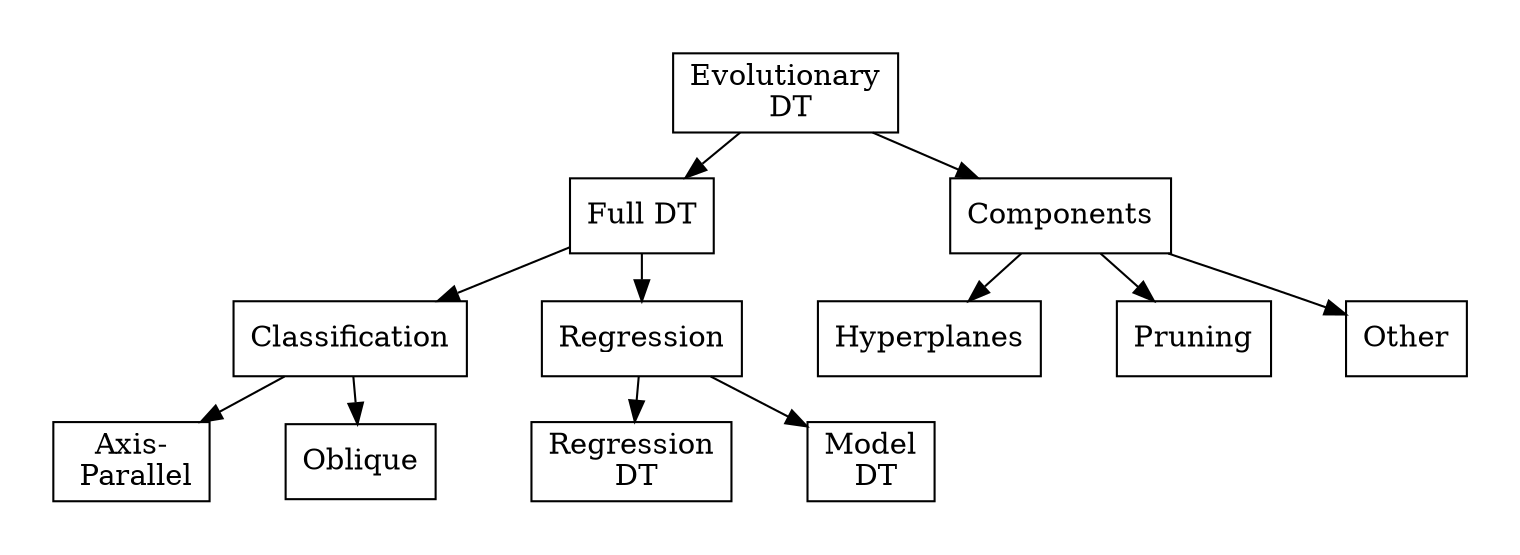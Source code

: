     digraph foo {
        node [ shape=box ]
        nodesep=0.5
        margin = 0.3
        ranksep = "0.3 equally"
        fontsize = 10
        "Evolutionary\n DT" -> "Full DT"
        "Evolutionary\n DT" -> "Components"
        "Full DT" -> "Classification"
        "Full DT" -> "Regression"
        "Classification" -> "Axis-\n Parallel"
        "Classification" -> "Oblique"
        "Regression" -> "Regression\n DT"
        "Regression" -> "Model\n DT"
        "Components" -> "Hyperplanes"
        "Components" -> "Pruning"
        "Components" -> "Other"
    }